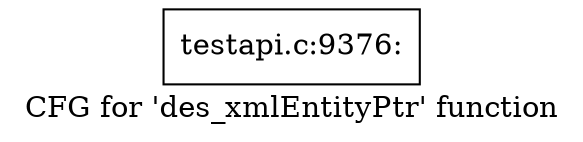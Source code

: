digraph "CFG for 'des_xmlEntityPtr' function" {
	label="CFG for 'des_xmlEntityPtr' function";

	Node0x45b0630 [shape=record,label="{testapi.c:9376:}"];
}
